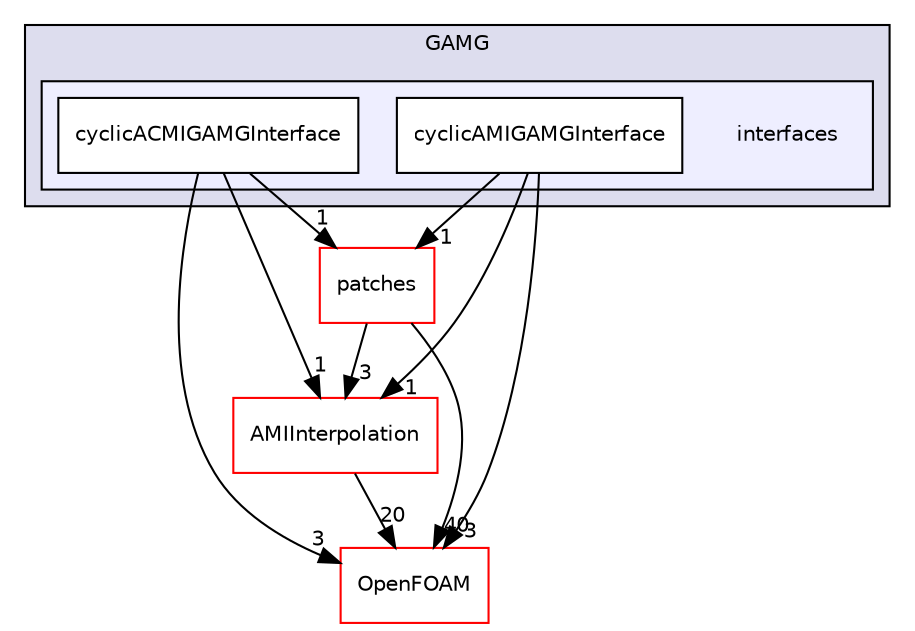 digraph "src/meshTools/AMIInterpolation/GAMG/interfaces" {
  bgcolor=transparent;
  compound=true
  node [ fontsize="10", fontname="Helvetica"];
  edge [ labelfontsize="10", labelfontname="Helvetica"];
  subgraph clusterdir_4bc555a520865271c73513c6cb0263af {
    graph [ bgcolor="#ddddee", pencolor="black", label="GAMG" fontname="Helvetica", fontsize="10", URL="dir_4bc555a520865271c73513c6cb0263af.html"]
  subgraph clusterdir_a6141d48dba2d87e5f30618f4717b8ec {
    graph [ bgcolor="#eeeeff", pencolor="black", label="" URL="dir_a6141d48dba2d87e5f30618f4717b8ec.html"];
    dir_a6141d48dba2d87e5f30618f4717b8ec [shape=plaintext label="interfaces"];
    dir_b48e18151637a50b60c6cea79013f2f6 [shape=box label="cyclicACMIGAMGInterface" color="black" fillcolor="white" style="filled" URL="dir_b48e18151637a50b60c6cea79013f2f6.html"];
    dir_5d35fbcc8ea6833de477c8060bb265a8 [shape=box label="cyclicAMIGAMGInterface" color="black" fillcolor="white" style="filled" URL="dir_5d35fbcc8ea6833de477c8060bb265a8.html"];
  }
  }
  dir_cc283432b470ffbfab40d5c39743e289 [shape=box label="AMIInterpolation" color="red" URL="dir_cc283432b470ffbfab40d5c39743e289.html"];
  dir_e48036504f77ea988a54ffba425a88d8 [shape=box label="patches" color="red" URL="dir_e48036504f77ea988a54ffba425a88d8.html"];
  dir_c5473ff19b20e6ec4dfe5c310b3778a8 [shape=box label="OpenFOAM" color="red" URL="dir_c5473ff19b20e6ec4dfe5c310b3778a8.html"];
  dir_b48e18151637a50b60c6cea79013f2f6->dir_cc283432b470ffbfab40d5c39743e289 [headlabel="1", labeldistance=1.5 headhref="dir_001770_001757.html"];
  dir_b48e18151637a50b60c6cea79013f2f6->dir_e48036504f77ea988a54ffba425a88d8 [headlabel="1", labeldistance=1.5 headhref="dir_001770_001772.html"];
  dir_b48e18151637a50b60c6cea79013f2f6->dir_c5473ff19b20e6ec4dfe5c310b3778a8 [headlabel="3", labeldistance=1.5 headhref="dir_001770_001897.html"];
  dir_5d35fbcc8ea6833de477c8060bb265a8->dir_cc283432b470ffbfab40d5c39743e289 [headlabel="1", labeldistance=1.5 headhref="dir_001771_001757.html"];
  dir_5d35fbcc8ea6833de477c8060bb265a8->dir_e48036504f77ea988a54ffba425a88d8 [headlabel="1", labeldistance=1.5 headhref="dir_001771_001772.html"];
  dir_5d35fbcc8ea6833de477c8060bb265a8->dir_c5473ff19b20e6ec4dfe5c310b3778a8 [headlabel="3", labeldistance=1.5 headhref="dir_001771_001897.html"];
  dir_cc283432b470ffbfab40d5c39743e289->dir_c5473ff19b20e6ec4dfe5c310b3778a8 [headlabel="20", labeldistance=1.5 headhref="dir_001757_001897.html"];
  dir_e48036504f77ea988a54ffba425a88d8->dir_cc283432b470ffbfab40d5c39743e289 [headlabel="3", labeldistance=1.5 headhref="dir_001772_001757.html"];
  dir_e48036504f77ea988a54ffba425a88d8->dir_c5473ff19b20e6ec4dfe5c310b3778a8 [headlabel="40", labeldistance=1.5 headhref="dir_001772_001897.html"];
}
